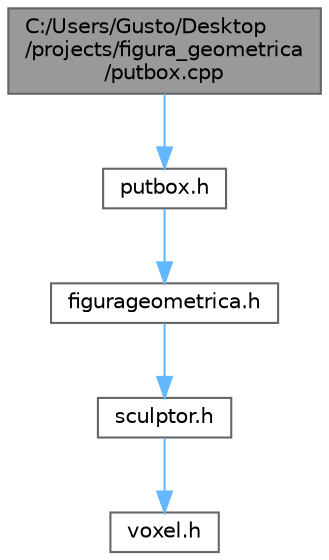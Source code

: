 digraph "C:/Users/Gusto/Desktop/projects/figura_geometrica/putbox.cpp"
{
 // LATEX_PDF_SIZE
  bgcolor="transparent";
  edge [fontname=Helvetica,fontsize=10,labelfontname=Helvetica,labelfontsize=10];
  node [fontname=Helvetica,fontsize=10,shape=box,height=0.2,width=0.4];
  Node1 [id="Node000001",label="C:/Users/Gusto/Desktop\l/projects/figura_geometrica\l/putbox.cpp",height=0.2,width=0.4,color="gray40", fillcolor="grey60", style="filled", fontcolor="black",tooltip=" "];
  Node1 -> Node2 [id="edge1_Node000001_Node000002",color="steelblue1",style="solid",tooltip=" "];
  Node2 [id="Node000002",label="putbox.h",height=0.2,width=0.4,color="grey40", fillcolor="white", style="filled",URL="$putbox_8h.html",tooltip=" "];
  Node2 -> Node3 [id="edge2_Node000002_Node000003",color="steelblue1",style="solid",tooltip=" "];
  Node3 [id="Node000003",label="figurageometrica.h",height=0.2,width=0.4,color="grey40", fillcolor="white", style="filled",URL="$figurageometrica_8h.html",tooltip=" "];
  Node3 -> Node4 [id="edge3_Node000003_Node000004",color="steelblue1",style="solid",tooltip=" "];
  Node4 [id="Node000004",label="sculptor.h",height=0.2,width=0.4,color="grey40", fillcolor="white", style="filled",URL="$sculptor_8h.html",tooltip=" "];
  Node4 -> Node5 [id="edge4_Node000004_Node000005",color="steelblue1",style="solid",tooltip=" "];
  Node5 [id="Node000005",label="voxel.h",height=0.2,width=0.4,color="grey40", fillcolor="white", style="filled",URL="$voxel_8h.html",tooltip=" "];
}
